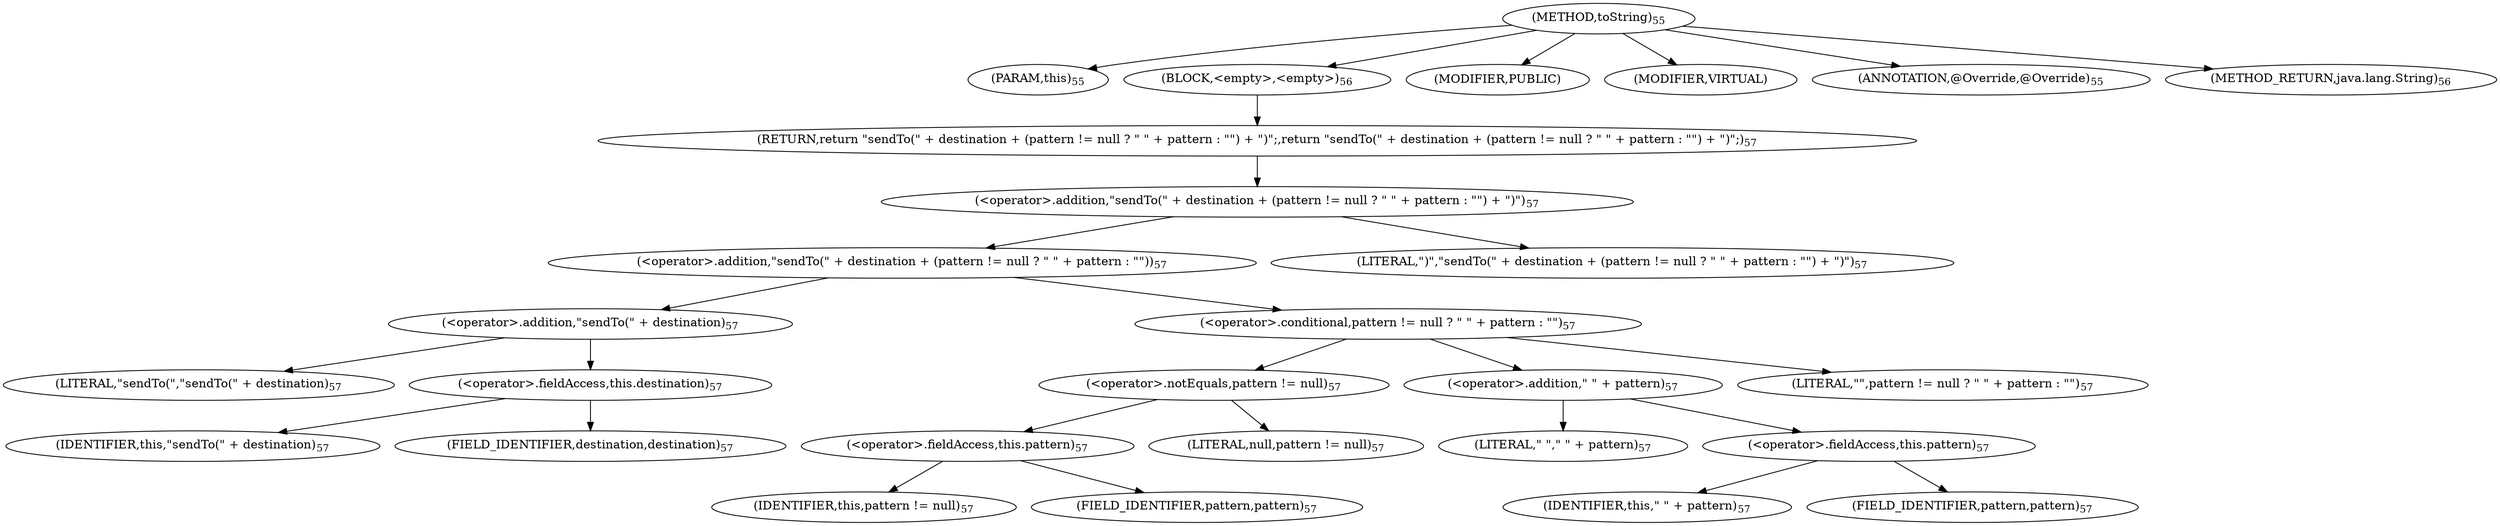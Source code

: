 digraph "toString" {  
"75" [label = <(METHOD,toString)<SUB>55</SUB>> ]
"76" [label = <(PARAM,this)<SUB>55</SUB>> ]
"77" [label = <(BLOCK,&lt;empty&gt;,&lt;empty&gt;)<SUB>56</SUB>> ]
"78" [label = <(RETURN,return &quot;sendTo(&quot; + destination + (pattern != null ? &quot; &quot; + pattern : &quot;&quot;) + &quot;)&quot;;,return &quot;sendTo(&quot; + destination + (pattern != null ? &quot; &quot; + pattern : &quot;&quot;) + &quot;)&quot;;)<SUB>57</SUB>> ]
"79" [label = <(&lt;operator&gt;.addition,&quot;sendTo(&quot; + destination + (pattern != null ? &quot; &quot; + pattern : &quot;&quot;) + &quot;)&quot;)<SUB>57</SUB>> ]
"80" [label = <(&lt;operator&gt;.addition,&quot;sendTo(&quot; + destination + (pattern != null ? &quot; &quot; + pattern : &quot;&quot;))<SUB>57</SUB>> ]
"81" [label = <(&lt;operator&gt;.addition,&quot;sendTo(&quot; + destination)<SUB>57</SUB>> ]
"82" [label = <(LITERAL,&quot;sendTo(&quot;,&quot;sendTo(&quot; + destination)<SUB>57</SUB>> ]
"83" [label = <(&lt;operator&gt;.fieldAccess,this.destination)<SUB>57</SUB>> ]
"84" [label = <(IDENTIFIER,this,&quot;sendTo(&quot; + destination)<SUB>57</SUB>> ]
"85" [label = <(FIELD_IDENTIFIER,destination,destination)<SUB>57</SUB>> ]
"86" [label = <(&lt;operator&gt;.conditional,pattern != null ? &quot; &quot; + pattern : &quot;&quot;)<SUB>57</SUB>> ]
"87" [label = <(&lt;operator&gt;.notEquals,pattern != null)<SUB>57</SUB>> ]
"88" [label = <(&lt;operator&gt;.fieldAccess,this.pattern)<SUB>57</SUB>> ]
"89" [label = <(IDENTIFIER,this,pattern != null)<SUB>57</SUB>> ]
"90" [label = <(FIELD_IDENTIFIER,pattern,pattern)<SUB>57</SUB>> ]
"91" [label = <(LITERAL,null,pattern != null)<SUB>57</SUB>> ]
"92" [label = <(&lt;operator&gt;.addition,&quot; &quot; + pattern)<SUB>57</SUB>> ]
"93" [label = <(LITERAL,&quot; &quot;,&quot; &quot; + pattern)<SUB>57</SUB>> ]
"94" [label = <(&lt;operator&gt;.fieldAccess,this.pattern)<SUB>57</SUB>> ]
"95" [label = <(IDENTIFIER,this,&quot; &quot; + pattern)<SUB>57</SUB>> ]
"96" [label = <(FIELD_IDENTIFIER,pattern,pattern)<SUB>57</SUB>> ]
"97" [label = <(LITERAL,&quot;&quot;,pattern != null ? &quot; &quot; + pattern : &quot;&quot;)<SUB>57</SUB>> ]
"98" [label = <(LITERAL,&quot;)&quot;,&quot;sendTo(&quot; + destination + (pattern != null ? &quot; &quot; + pattern : &quot;&quot;) + &quot;)&quot;)<SUB>57</SUB>> ]
"99" [label = <(MODIFIER,PUBLIC)> ]
"100" [label = <(MODIFIER,VIRTUAL)> ]
"101" [label = <(ANNOTATION,@Override,@Override)<SUB>55</SUB>> ]
"102" [label = <(METHOD_RETURN,java.lang.String)<SUB>56</SUB>> ]
  "75" -> "76" 
  "75" -> "77" 
  "75" -> "99" 
  "75" -> "100" 
  "75" -> "101" 
  "75" -> "102" 
  "77" -> "78" 
  "78" -> "79" 
  "79" -> "80" 
  "79" -> "98" 
  "80" -> "81" 
  "80" -> "86" 
  "81" -> "82" 
  "81" -> "83" 
  "83" -> "84" 
  "83" -> "85" 
  "86" -> "87" 
  "86" -> "92" 
  "86" -> "97" 
  "87" -> "88" 
  "87" -> "91" 
  "88" -> "89" 
  "88" -> "90" 
  "92" -> "93" 
  "92" -> "94" 
  "94" -> "95" 
  "94" -> "96" 
}
